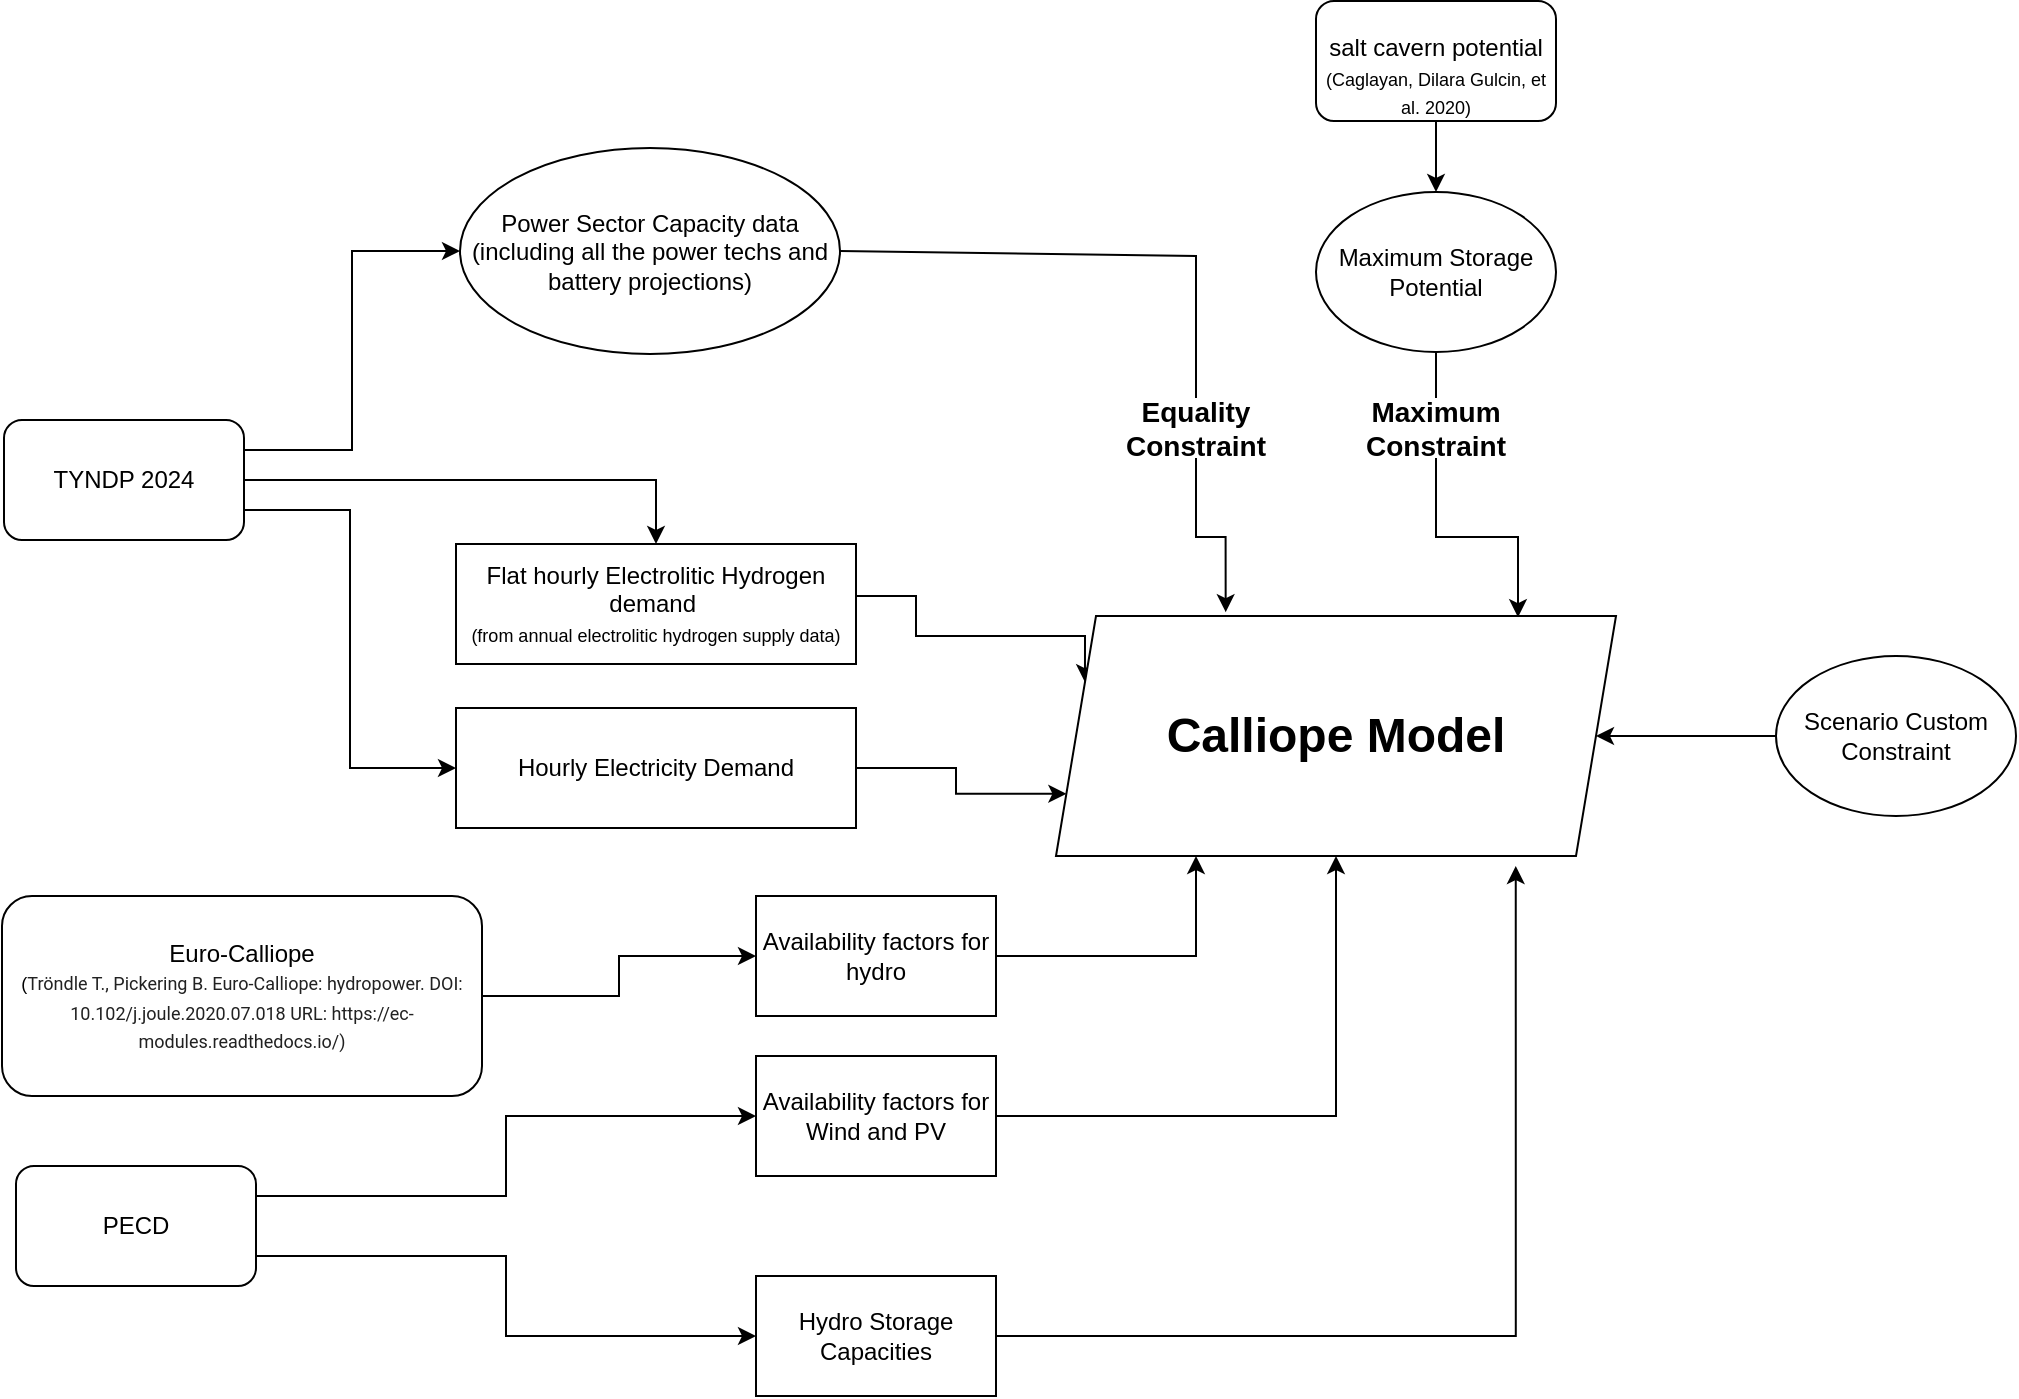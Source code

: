 <mxfile version="25.0.1">
  <diagram name="Page-1" id="WPpZJfMJTmWMVJod0Qd_">
    <mxGraphModel dx="1880" dy="1925" grid="1" gridSize="10" guides="1" tooltips="1" connect="1" arrows="1" fold="1" page="1" pageScale="1" pageWidth="850" pageHeight="1100" math="0" shadow="0">
      <root>
        <mxCell id="0" />
        <mxCell id="1" parent="0" />
        <mxCell id="JA-8IfDikwryvuSQAZaI-2" value="Hydro Storage Capacities" style="rounded=0;whiteSpace=wrap;html=1;" parent="1" vertex="1">
          <mxGeometry x="380" y="540" width="120" height="60" as="geometry" />
        </mxCell>
        <mxCell id="iWcmuNhnE22Qy_n3SRqi-38" style="edgeStyle=orthogonalEdgeStyle;rounded=0;orthogonalLoop=1;jettySize=auto;html=1;exitX=1;exitY=0.5;exitDx=0;exitDy=0;entryX=0;entryY=0.25;entryDx=0;entryDy=0;" edge="1" parent="1" source="JA-8IfDikwryvuSQAZaI-3" target="iWcmuNhnE22Qy_n3SRqi-33">
          <mxGeometry relative="1" as="geometry">
            <Array as="points">
              <mxPoint x="430" y="200" />
              <mxPoint x="460" y="200" />
              <mxPoint x="460" y="220" />
              <mxPoint x="544" y="220" />
            </Array>
          </mxGeometry>
        </mxCell>
        <mxCell id="JA-8IfDikwryvuSQAZaI-3" value="Flat hourly Electrolitic Hydrogen demand&amp;nbsp;&lt;div&gt;&lt;font style=&quot;font-size: 9px;&quot;&gt;(from annual electrolitic hydrogen supply data)&lt;/font&gt;&lt;/div&gt;" style="rounded=0;whiteSpace=wrap;html=1;" parent="1" vertex="1">
          <mxGeometry x="230" y="174" width="200" height="60" as="geometry" />
        </mxCell>
        <mxCell id="iWcmuNhnE22Qy_n3SRqi-5" value="" style="edgeStyle=orthogonalEdgeStyle;rounded=0;orthogonalLoop=1;jettySize=auto;html=1;exitX=1;exitY=0.5;exitDx=0;exitDy=0;" edge="1" parent="1" source="iWcmuNhnE22Qy_n3SRqi-28" target="JA-8IfDikwryvuSQAZaI-3">
          <mxGeometry relative="1" as="geometry">
            <mxPoint x="140" y="142" as="sourcePoint" />
          </mxGeometry>
        </mxCell>
        <mxCell id="iWcmuNhnE22Qy_n3SRqi-24" style="edgeStyle=orthogonalEdgeStyle;rounded=0;orthogonalLoop=1;jettySize=auto;html=1;exitX=1;exitY=0.25;exitDx=0;exitDy=0;entryX=0;entryY=0.5;entryDx=0;entryDy=0;" edge="1" parent="1" source="iWcmuNhnE22Qy_n3SRqi-28" target="iWcmuNhnE22Qy_n3SRqi-22">
          <mxGeometry relative="1" as="geometry">
            <mxPoint x="140" y="127" as="sourcePoint" />
          </mxGeometry>
        </mxCell>
        <mxCell id="iWcmuNhnE22Qy_n3SRqi-37" style="edgeStyle=orthogonalEdgeStyle;rounded=0;orthogonalLoop=1;jettySize=auto;html=1;exitX=1;exitY=0.5;exitDx=0;exitDy=0;entryX=0;entryY=0.75;entryDx=0;entryDy=0;" edge="1" parent="1" source="iWcmuNhnE22Qy_n3SRqi-2" target="iWcmuNhnE22Qy_n3SRqi-33">
          <mxGeometry relative="1" as="geometry" />
        </mxCell>
        <mxCell id="iWcmuNhnE22Qy_n3SRqi-2" value="Hourly Electricity Demand" style="rounded=0;whiteSpace=wrap;html=1;" vertex="1" parent="1">
          <mxGeometry x="230" y="256" width="200" height="60" as="geometry" />
        </mxCell>
        <mxCell id="iWcmuNhnE22Qy_n3SRqi-12" style="edgeStyle=orthogonalEdgeStyle;rounded=0;orthogonalLoop=1;jettySize=auto;html=1;exitX=1;exitY=0.25;exitDx=0;exitDy=0;entryX=0;entryY=0.5;entryDx=0;entryDy=0;" edge="1" parent="1" source="iWcmuNhnE22Qy_n3SRqi-56" target="iWcmuNhnE22Qy_n3SRqi-9">
          <mxGeometry relative="1" as="geometry">
            <mxPoint x="330" y="505" as="sourcePoint" />
          </mxGeometry>
        </mxCell>
        <mxCell id="iWcmuNhnE22Qy_n3SRqi-13" style="edgeStyle=orthogonalEdgeStyle;rounded=0;orthogonalLoop=1;jettySize=auto;html=1;exitX=1;exitY=0.75;exitDx=0;exitDy=0;entryX=0;entryY=0.5;entryDx=0;entryDy=0;" edge="1" parent="1" source="iWcmuNhnE22Qy_n3SRqi-56" target="JA-8IfDikwryvuSQAZaI-2">
          <mxGeometry relative="1" as="geometry">
            <mxPoint x="330" y="535" as="sourcePoint" />
          </mxGeometry>
        </mxCell>
        <mxCell id="iWcmuNhnE22Qy_n3SRqi-35" style="edgeStyle=orthogonalEdgeStyle;rounded=0;orthogonalLoop=1;jettySize=auto;html=1;exitX=1;exitY=0.5;exitDx=0;exitDy=0;entryX=0.5;entryY=1;entryDx=0;entryDy=0;" edge="1" parent="1" source="iWcmuNhnE22Qy_n3SRqi-9" target="iWcmuNhnE22Qy_n3SRqi-33">
          <mxGeometry relative="1" as="geometry" />
        </mxCell>
        <mxCell id="iWcmuNhnE22Qy_n3SRqi-9" value="Availability factors for Wind and PV" style="rounded=0;whiteSpace=wrap;html=1;" vertex="1" parent="1">
          <mxGeometry x="380" y="430" width="120" height="60" as="geometry" />
        </mxCell>
        <mxCell id="iWcmuNhnE22Qy_n3SRqi-17" value="" style="edgeStyle=orthogonalEdgeStyle;rounded=0;orthogonalLoop=1;jettySize=auto;html=1;exitX=1;exitY=0.5;exitDx=0;exitDy=0;" edge="1" parent="1" source="iWcmuNhnE22Qy_n3SRqi-31" target="iWcmuNhnE22Qy_n3SRqi-16">
          <mxGeometry relative="1" as="geometry">
            <mxPoint x="330" y="400" as="sourcePoint" />
          </mxGeometry>
        </mxCell>
        <mxCell id="iWcmuNhnE22Qy_n3SRqi-34" style="edgeStyle=orthogonalEdgeStyle;rounded=0;orthogonalLoop=1;jettySize=auto;html=1;exitX=1;exitY=0.5;exitDx=0;exitDy=0;entryX=0.25;entryY=1;entryDx=0;entryDy=0;" edge="1" parent="1" source="iWcmuNhnE22Qy_n3SRqi-16" target="iWcmuNhnE22Qy_n3SRqi-33">
          <mxGeometry relative="1" as="geometry" />
        </mxCell>
        <mxCell id="iWcmuNhnE22Qy_n3SRqi-16" value="Availability factors for hydro" style="whiteSpace=wrap;html=1;rounded=0;" vertex="1" parent="1">
          <mxGeometry x="380" y="350" width="120" height="60" as="geometry" />
        </mxCell>
        <mxCell id="iWcmuNhnE22Qy_n3SRqi-22" value="Power Sector Capacity data (including all the power techs and battery projections)" style="ellipse;whiteSpace=wrap;html=1;" vertex="1" parent="1">
          <mxGeometry x="232" y="-24" width="190" height="103" as="geometry" />
        </mxCell>
        <mxCell id="iWcmuNhnE22Qy_n3SRqi-25" value="Maximum Storage Potential" style="ellipse;whiteSpace=wrap;html=1;" vertex="1" parent="1">
          <mxGeometry x="660" y="-2" width="120" height="80" as="geometry" />
        </mxCell>
        <mxCell id="iWcmuNhnE22Qy_n3SRqi-53" style="edgeStyle=orthogonalEdgeStyle;rounded=0;orthogonalLoop=1;jettySize=auto;html=1;exitX=1;exitY=0.75;exitDx=0;exitDy=0;entryX=0;entryY=0.5;entryDx=0;entryDy=0;" edge="1" parent="1" source="iWcmuNhnE22Qy_n3SRqi-28" target="iWcmuNhnE22Qy_n3SRqi-2">
          <mxGeometry relative="1" as="geometry" />
        </mxCell>
        <mxCell id="iWcmuNhnE22Qy_n3SRqi-28" value="TYNDP 2024" style="rounded=1;whiteSpace=wrap;html=1;" vertex="1" parent="1">
          <mxGeometry x="4" y="112" width="120" height="60" as="geometry" />
        </mxCell>
        <mxCell id="iWcmuNhnE22Qy_n3SRqi-31" value="Euro-Calliope&lt;div&gt;&lt;font style=&quot;font-size: 9px;&quot;&gt;(&lt;span style=&quot;background-color: rgb(255, 255, 255); color: rgba(0, 0, 0, 0.87); font-family: Roboto, -apple-system, BlinkMacSystemFont, Helvetica, Arial, sans-serif; text-align: start;&quot;&gt;Tröndle T., Pickering B. Euro-Calliope: hydropower. DOI: 10.102/j.joule.2020.07.018 URL: https://ec-modules.readthedocs.io/)&lt;/span&gt;&lt;/font&gt;&lt;/div&gt;" style="rounded=1;whiteSpace=wrap;html=1;" vertex="1" parent="1">
          <mxGeometry x="3" y="350" width="240" height="100" as="geometry" />
        </mxCell>
        <mxCell id="iWcmuNhnE22Qy_n3SRqi-40" value="" style="edgeStyle=orthogonalEdgeStyle;rounded=0;orthogonalLoop=1;jettySize=auto;html=1;" edge="1" parent="1" source="iWcmuNhnE22Qy_n3SRqi-32" target="iWcmuNhnE22Qy_n3SRqi-25">
          <mxGeometry relative="1" as="geometry" />
        </mxCell>
        <mxCell id="iWcmuNhnE22Qy_n3SRqi-32" value="&lt;div&gt;&lt;br&gt;&lt;/div&gt;&lt;div&gt;&lt;div&gt;salt cavern potential&lt;/div&gt;&lt;div&gt;&lt;font style=&quot;font-size: 9px;&quot;&gt;(Caglayan, Dilara Gulcin, et al. 2020)&lt;/font&gt;&lt;/div&gt;&lt;/div&gt;" style="rounded=1;whiteSpace=wrap;html=1;" vertex="1" parent="1">
          <mxGeometry x="660" y="-97.5" width="120" height="60" as="geometry" />
        </mxCell>
        <mxCell id="iWcmuNhnE22Qy_n3SRqi-33" value="&lt;b&gt;&lt;font style=&quot;font-size: 24px;&quot;&gt;Calliope Model&lt;/font&gt;&lt;/b&gt;" style="shape=parallelogram;perimeter=parallelogramPerimeter;whiteSpace=wrap;html=1;fixedSize=1;" vertex="1" parent="1">
          <mxGeometry x="530" y="210" width="280" height="120" as="geometry" />
        </mxCell>
        <mxCell id="iWcmuNhnE22Qy_n3SRqi-36" style="edgeStyle=orthogonalEdgeStyle;rounded=0;orthogonalLoop=1;jettySize=auto;html=1;exitX=1;exitY=0.5;exitDx=0;exitDy=0;entryX=0.821;entryY=1.042;entryDx=0;entryDy=0;entryPerimeter=0;" edge="1" parent="1" source="JA-8IfDikwryvuSQAZaI-2" target="iWcmuNhnE22Qy_n3SRqi-33">
          <mxGeometry relative="1" as="geometry" />
        </mxCell>
        <mxCell id="iWcmuNhnE22Qy_n3SRqi-41" style="edgeStyle=orthogonalEdgeStyle;rounded=0;orthogonalLoop=1;jettySize=auto;html=1;exitX=0.5;exitY=1;exitDx=0;exitDy=0;entryX=0.825;entryY=0.005;entryDx=0;entryDy=0;entryPerimeter=0;" edge="1" parent="1" source="iWcmuNhnE22Qy_n3SRqi-46" target="iWcmuNhnE22Qy_n3SRqi-33">
          <mxGeometry relative="1" as="geometry" />
        </mxCell>
        <mxCell id="iWcmuNhnE22Qy_n3SRqi-46" value="&lt;b&gt;&lt;font style=&quot;font-size: 14px;&quot;&gt;Maximum Constraint&lt;/font&gt;&lt;/b&gt;" style="text;html=1;align=center;verticalAlign=middle;whiteSpace=wrap;rounded=0;" vertex="1" parent="1">
          <mxGeometry x="690" y="101" width="60" height="30" as="geometry" />
        </mxCell>
        <mxCell id="iWcmuNhnE22Qy_n3SRqi-49" value="" style="endArrow=none;html=1;rounded=0;entryX=0.5;entryY=1;entryDx=0;entryDy=0;exitX=0.5;exitY=0;exitDx=0;exitDy=0;" edge="1" parent="1" source="iWcmuNhnE22Qy_n3SRqi-46" target="iWcmuNhnE22Qy_n3SRqi-25">
          <mxGeometry width="50" height="50" relative="1" as="geometry">
            <mxPoint x="620" y="220" as="sourcePoint" />
            <mxPoint x="670" y="170" as="targetPoint" />
          </mxGeometry>
        </mxCell>
        <mxCell id="iWcmuNhnE22Qy_n3SRqi-50" value="&lt;b&gt;&lt;font style=&quot;font-size: 14px;&quot;&gt;Equality Constraint&lt;/font&gt;&lt;/b&gt;" style="text;html=1;align=center;verticalAlign=middle;whiteSpace=wrap;rounded=0;" vertex="1" parent="1">
          <mxGeometry x="570" y="101" width="60" height="30" as="geometry" />
        </mxCell>
        <mxCell id="iWcmuNhnE22Qy_n3SRqi-51" value="" style="endArrow=none;html=1;rounded=0;entryX=1;entryY=0.5;entryDx=0;entryDy=0;exitX=0.5;exitY=0;exitDx=0;exitDy=0;" edge="1" parent="1" source="iWcmuNhnE22Qy_n3SRqi-50" target="iWcmuNhnE22Qy_n3SRqi-22">
          <mxGeometry width="50" height="50" relative="1" as="geometry">
            <mxPoint x="570" y="80" as="sourcePoint" />
            <mxPoint x="620" y="30" as="targetPoint" />
            <Array as="points">
              <mxPoint x="600" y="30" />
            </Array>
          </mxGeometry>
        </mxCell>
        <mxCell id="iWcmuNhnE22Qy_n3SRqi-52" style="edgeStyle=orthogonalEdgeStyle;rounded=0;orthogonalLoop=1;jettySize=auto;html=1;exitX=0.5;exitY=1;exitDx=0;exitDy=0;entryX=0.303;entryY=-0.016;entryDx=0;entryDy=0;entryPerimeter=0;" edge="1" parent="1" source="iWcmuNhnE22Qy_n3SRqi-50" target="iWcmuNhnE22Qy_n3SRqi-33">
          <mxGeometry relative="1" as="geometry" />
        </mxCell>
        <mxCell id="iWcmuNhnE22Qy_n3SRqi-57" value="" style="edgeStyle=orthogonalEdgeStyle;rounded=0;orthogonalLoop=1;jettySize=auto;html=1;" edge="1" parent="1" source="iWcmuNhnE22Qy_n3SRqi-54" target="iWcmuNhnE22Qy_n3SRqi-33">
          <mxGeometry relative="1" as="geometry" />
        </mxCell>
        <mxCell id="iWcmuNhnE22Qy_n3SRqi-54" value="Scenario Custom Constraint" style="ellipse;whiteSpace=wrap;html=1;" vertex="1" parent="1">
          <mxGeometry x="890" y="230" width="120" height="80" as="geometry" />
        </mxCell>
        <mxCell id="iWcmuNhnE22Qy_n3SRqi-56" value="PECD" style="rounded=1;whiteSpace=wrap;html=1;" vertex="1" parent="1">
          <mxGeometry x="10" y="485" width="120" height="60" as="geometry" />
        </mxCell>
      </root>
    </mxGraphModel>
  </diagram>
</mxfile>
